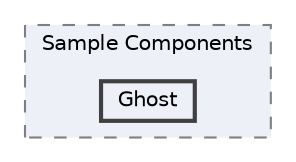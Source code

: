digraph "external/spine-runtimes/spine-unity/Assets/Spine Examples/Scripts/Sample Components/Ghost"
{
 // LATEX_PDF_SIZE
  bgcolor="transparent";
  edge [fontname=Helvetica,fontsize=10,labelfontname=Helvetica,labelfontsize=10];
  node [fontname=Helvetica,fontsize=10,shape=box,height=0.2,width=0.4];
  compound=true
  subgraph clusterdir_f1aa8c0d36df02b027ed3df4553d3c0c {
    graph [ bgcolor="#edf0f7", pencolor="grey50", label="Sample Components", fontname=Helvetica,fontsize=10 style="filled,dashed", URL="dir_f1aa8c0d36df02b027ed3df4553d3c0c.html",tooltip=""]
  dir_56025481d7e9f4746c135cbc7f54f120 [label="Ghost", fillcolor="#edf0f7", color="grey25", style="filled,bold", URL="dir_56025481d7e9f4746c135cbc7f54f120.html",tooltip=""];
  }
}
